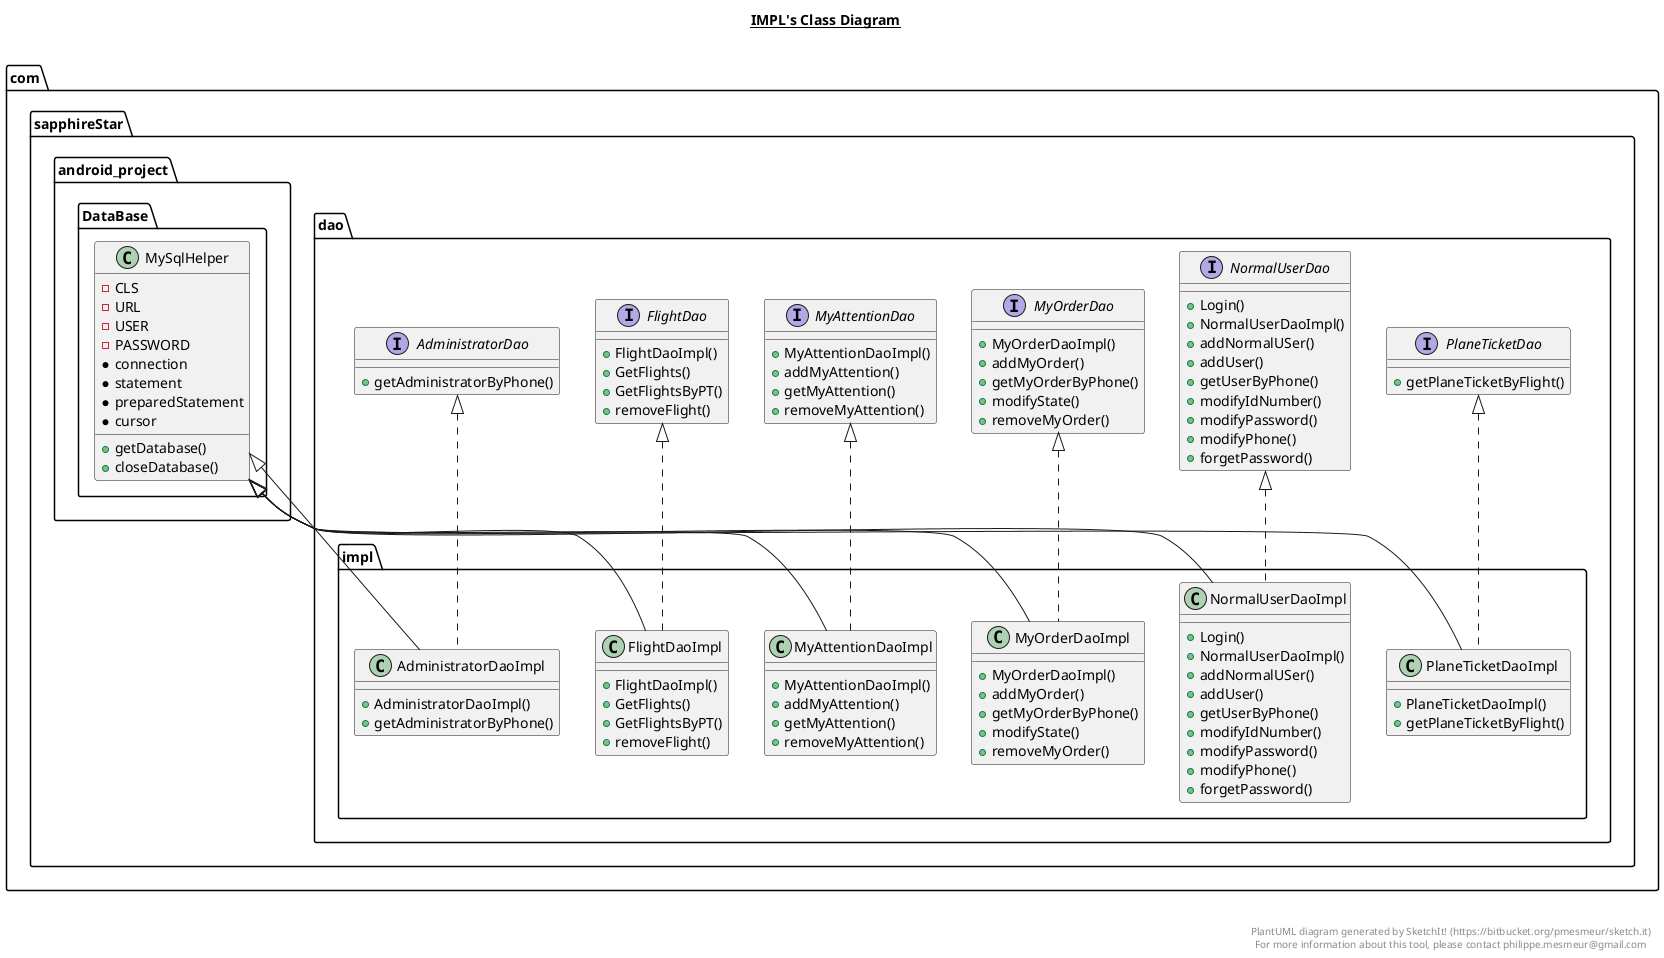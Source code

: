 @startuml

title __IMPL's Class Diagram__\n

  namespace com.sapphireStar.dao {
    namespace impl {
      class com.sapphireStar.dao.impl.AdministratorDaoImpl {
          + AdministratorDaoImpl()
          + getAdministratorByPhone()
      }
    }
  }


  namespace com.sapphireStar.dao {
    namespace impl {
      class com.sapphireStar.dao.impl.FlightDaoImpl {
          + FlightDaoImpl()
          + GetFlights()
          + GetFlightsByPT()
          + removeFlight()
      }
    }
  }


  namespace com.sapphireStar.dao {
    namespace impl {
      class com.sapphireStar.dao.impl.MyAttentionDaoImpl {
          + MyAttentionDaoImpl()
          + addMyAttention()
          + getMyAttention()
          + removeMyAttention()
      }
    }
  }

  interface com.sapphireStar.dao.MyAttentionDao{
    + MyAttentionDaoImpl()
              + addMyAttention()
              + getMyAttention()
              + removeMyAttention()
  }

  namespace com.sapphireStar.dao {
    namespace impl {
      class com.sapphireStar.dao.impl.MyOrderDaoImpl {
          + MyOrderDaoImpl()
          + addMyOrder()
          + getMyOrderByPhone()
          + modifyState()
          + removeMyOrder()
      }
    }
  }



  interface com.sapphireStar.dao.MyOrderDao{
    + MyOrderDaoImpl()
              + addMyOrder()
              + getMyOrderByPhone()
              + modifyState()
              + removeMyOrder()
  }
  interface com.sapphireStar.dao.FlightDao{
    + FlightDaoImpl()
              + GetFlights()
              + GetFlightsByPT()
              + removeFlight()
  }

  namespace com.sapphireStar.dao {
    namespace impl {
      class com.sapphireStar.dao.impl.NormalUserDaoImpl {
          + Login()
          + NormalUserDaoImpl()
          + addNormalUSer()
          + addUser()
          + getUserByPhone()
          + modifyIdNumber()
          + modifyPassword()
          + modifyPhone()
          + forgetPassword()
      }
    }
  }
  interface com.sapphireStar.dao.NormalUserDao{
    + Login()
              + NormalUserDaoImpl()
              + addNormalUSer()
              + addUser()
              + getUserByPhone()
              + modifyIdNumber()
              + modifyPassword()
              + modifyPhone()
              + forgetPassword()
  }


  namespace com.sapphireStar.dao {
    namespace impl {
      class com.sapphireStar.dao.impl.PlaneTicketDaoImpl {
          + PlaneTicketDaoImpl()
          + getPlaneTicketByFlight()
      }
    }
  }

  interface com.sapphireStar.dao.PlaneTicketDao{
    + getPlaneTicketByFlight()
  }

  interface com.sapphireStar.dao.AdministratorDao{
    + getAdministratorByPhone()
  }

  class com.sapphireStar.android_project.DataBase.MySqlHelper{
    -CLS
    -URL
    -USER
    -PASSWORD
    *connection
    *statement
    *preparedStatement
    *cursor
    +getDatabase()
    +closeDatabase()
  }

  com.sapphireStar.dao.impl.AdministratorDaoImpl .up.|> com.sapphireStar.dao.AdministratorDao
  com.sapphireStar.dao.impl.AdministratorDaoImpl -up-|> com.sapphireStar.android_project.DataBase.MySqlHelper
  com.sapphireStar.dao.impl.FlightDaoImpl .up.|> com.sapphireStar.dao.FlightDao
  com.sapphireStar.dao.impl.FlightDaoImpl -up-|> com.sapphireStar.android_project.DataBase.MySqlHelper
  com.sapphireStar.dao.impl.MyAttentionDaoImpl .up.|> com.sapphireStar.dao.MyAttentionDao
  com.sapphireStar.dao.impl.MyAttentionDaoImpl -up-|> com.sapphireStar.android_project.DataBase.MySqlHelper
  com.sapphireStar.dao.impl.MyOrderDaoImpl .up.|> com.sapphireStar.dao.MyOrderDao
  com.sapphireStar.dao.impl.MyOrderDaoImpl -up-|> com.sapphireStar.android_project.DataBase.MySqlHelper
  com.sapphireStar.dao.impl.NormalUserDaoImpl .up.|> com.sapphireStar.dao.NormalUserDao
  com.sapphireStar.dao.impl.NormalUserDaoImpl -up-|> com.sapphireStar.android_project.DataBase.MySqlHelper
  com.sapphireStar.dao.impl.PlaneTicketDaoImpl .up.|> com.sapphireStar.dao.PlaneTicketDao
  com.sapphireStar.dao.impl.PlaneTicketDaoImpl -up-|> com.sapphireStar.android_project.DataBase.MySqlHelper


right footer


PlantUML diagram generated by SketchIt! (https://bitbucket.org/pmesmeur/sketch.it)
For more information about this tool, please contact philippe.mesmeur@gmail.com
endfooter

@enduml


